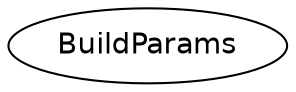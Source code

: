 digraph BuildParamsDep {
  node [fontname=helvetica];
      
  BuildParams; /* no dependencies */
      
} /* BuildParamsDep */